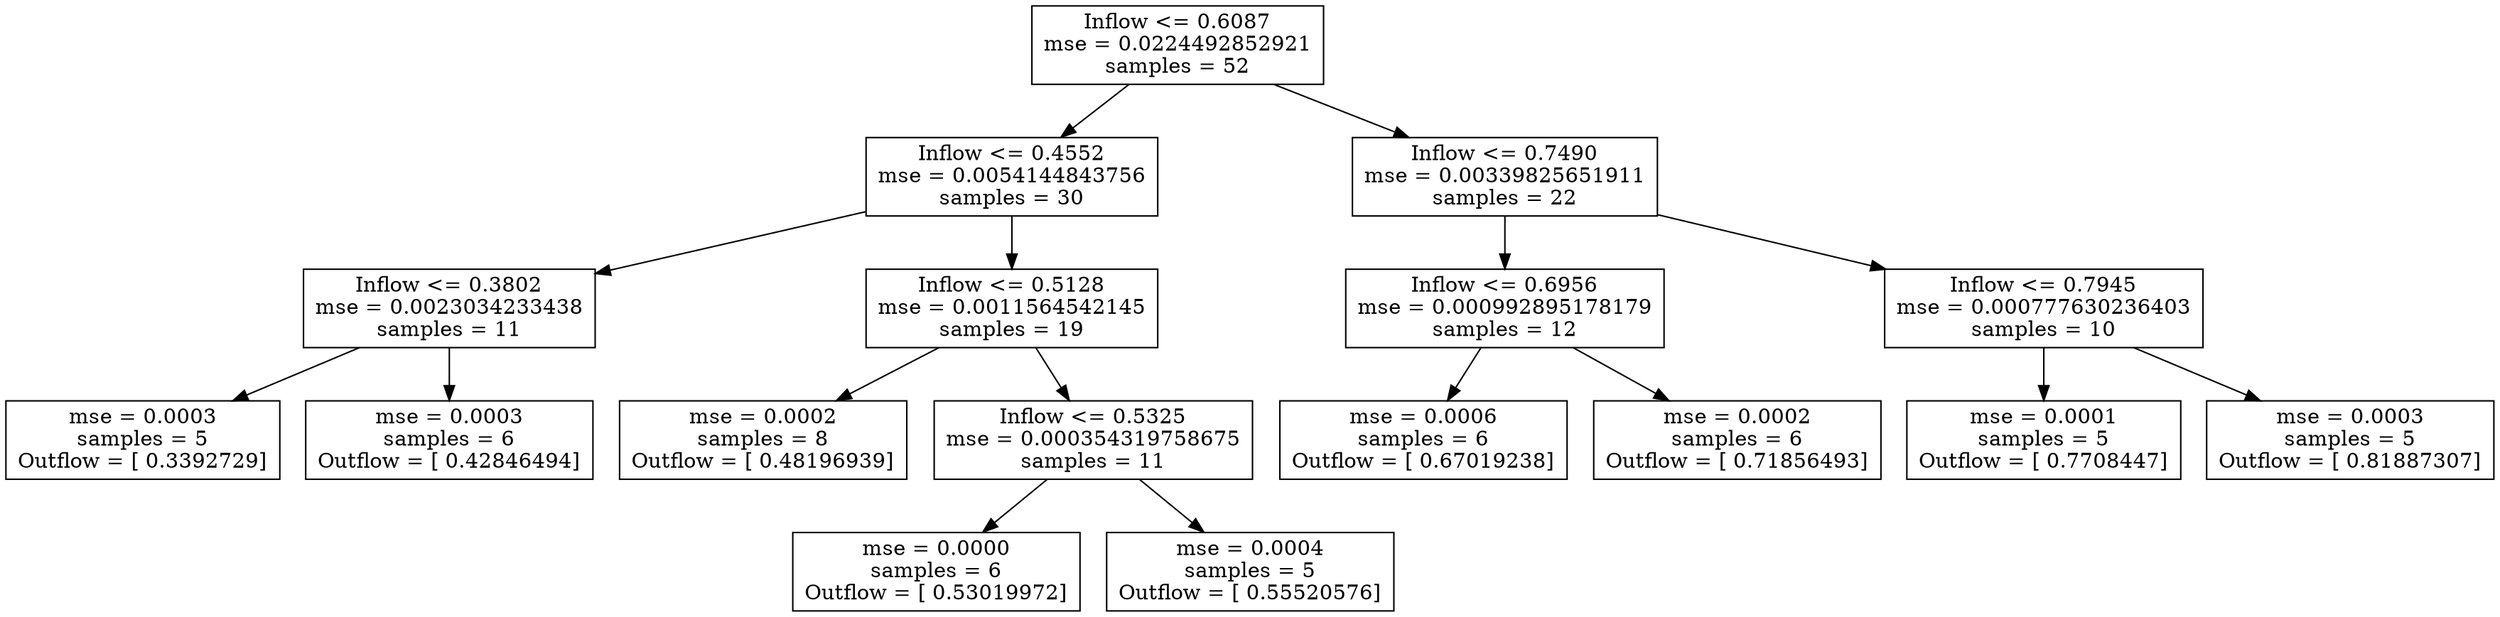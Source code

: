 digraph Tree {
0 [label="Inflow <= 0.6087\nmse = 0.0224492852921\nsamples = 52", shape="box"] ;
1 [label="Inflow <= 0.4552\nmse = 0.0054144843756\nsamples = 30", shape="box"] ;
0 -> 1 ;
2 [label="Inflow <= 0.3802\nmse = 0.0023034233438\nsamples = 11", shape="box"] ;
1 -> 2 ;
3 [label="mse = 0.0003\nsamples = 5\nOutflow = [ 0.3392729]", shape="box"] ;
2 -> 3 ;
4 [label="mse = 0.0003\nsamples = 6\nOutflow = [ 0.42846494]", shape="box"] ;
2 -> 4 ;
5 [label="Inflow <= 0.5128\nmse = 0.0011564542145\nsamples = 19", shape="box"] ;
1 -> 5 ;
6 [label="mse = 0.0002\nsamples = 8\nOutflow = [ 0.48196939]", shape="box"] ;
5 -> 6 ;
7 [label="Inflow <= 0.5325\nmse = 0.000354319758675\nsamples = 11", shape="box"] ;
5 -> 7 ;
8 [label="mse = 0.0000\nsamples = 6\nOutflow = [ 0.53019972]", shape="box"] ;
7 -> 8 ;
9 [label="mse = 0.0004\nsamples = 5\nOutflow = [ 0.55520576]", shape="box"] ;
7 -> 9 ;
10 [label="Inflow <= 0.7490\nmse = 0.00339825651911\nsamples = 22", shape="box"] ;
0 -> 10 ;
11 [label="Inflow <= 0.6956\nmse = 0.000992895178179\nsamples = 12", shape="box"] ;
10 -> 11 ;
12 [label="mse = 0.0006\nsamples = 6\nOutflow = [ 0.67019238]", shape="box"] ;
11 -> 12 ;
13 [label="mse = 0.0002\nsamples = 6\nOutflow = [ 0.71856493]", shape="box"] ;
11 -> 13 ;
14 [label="Inflow <= 0.7945\nmse = 0.000777630236403\nsamples = 10", shape="box"] ;
10 -> 14 ;
15 [label="mse = 0.0001\nsamples = 5\nOutflow = [ 0.7708447]", shape="box"] ;
14 -> 15 ;
16 [label="mse = 0.0003\nsamples = 5\nOutflow = [ 0.81887307]", shape="box"] ;
14 -> 16 ;
}